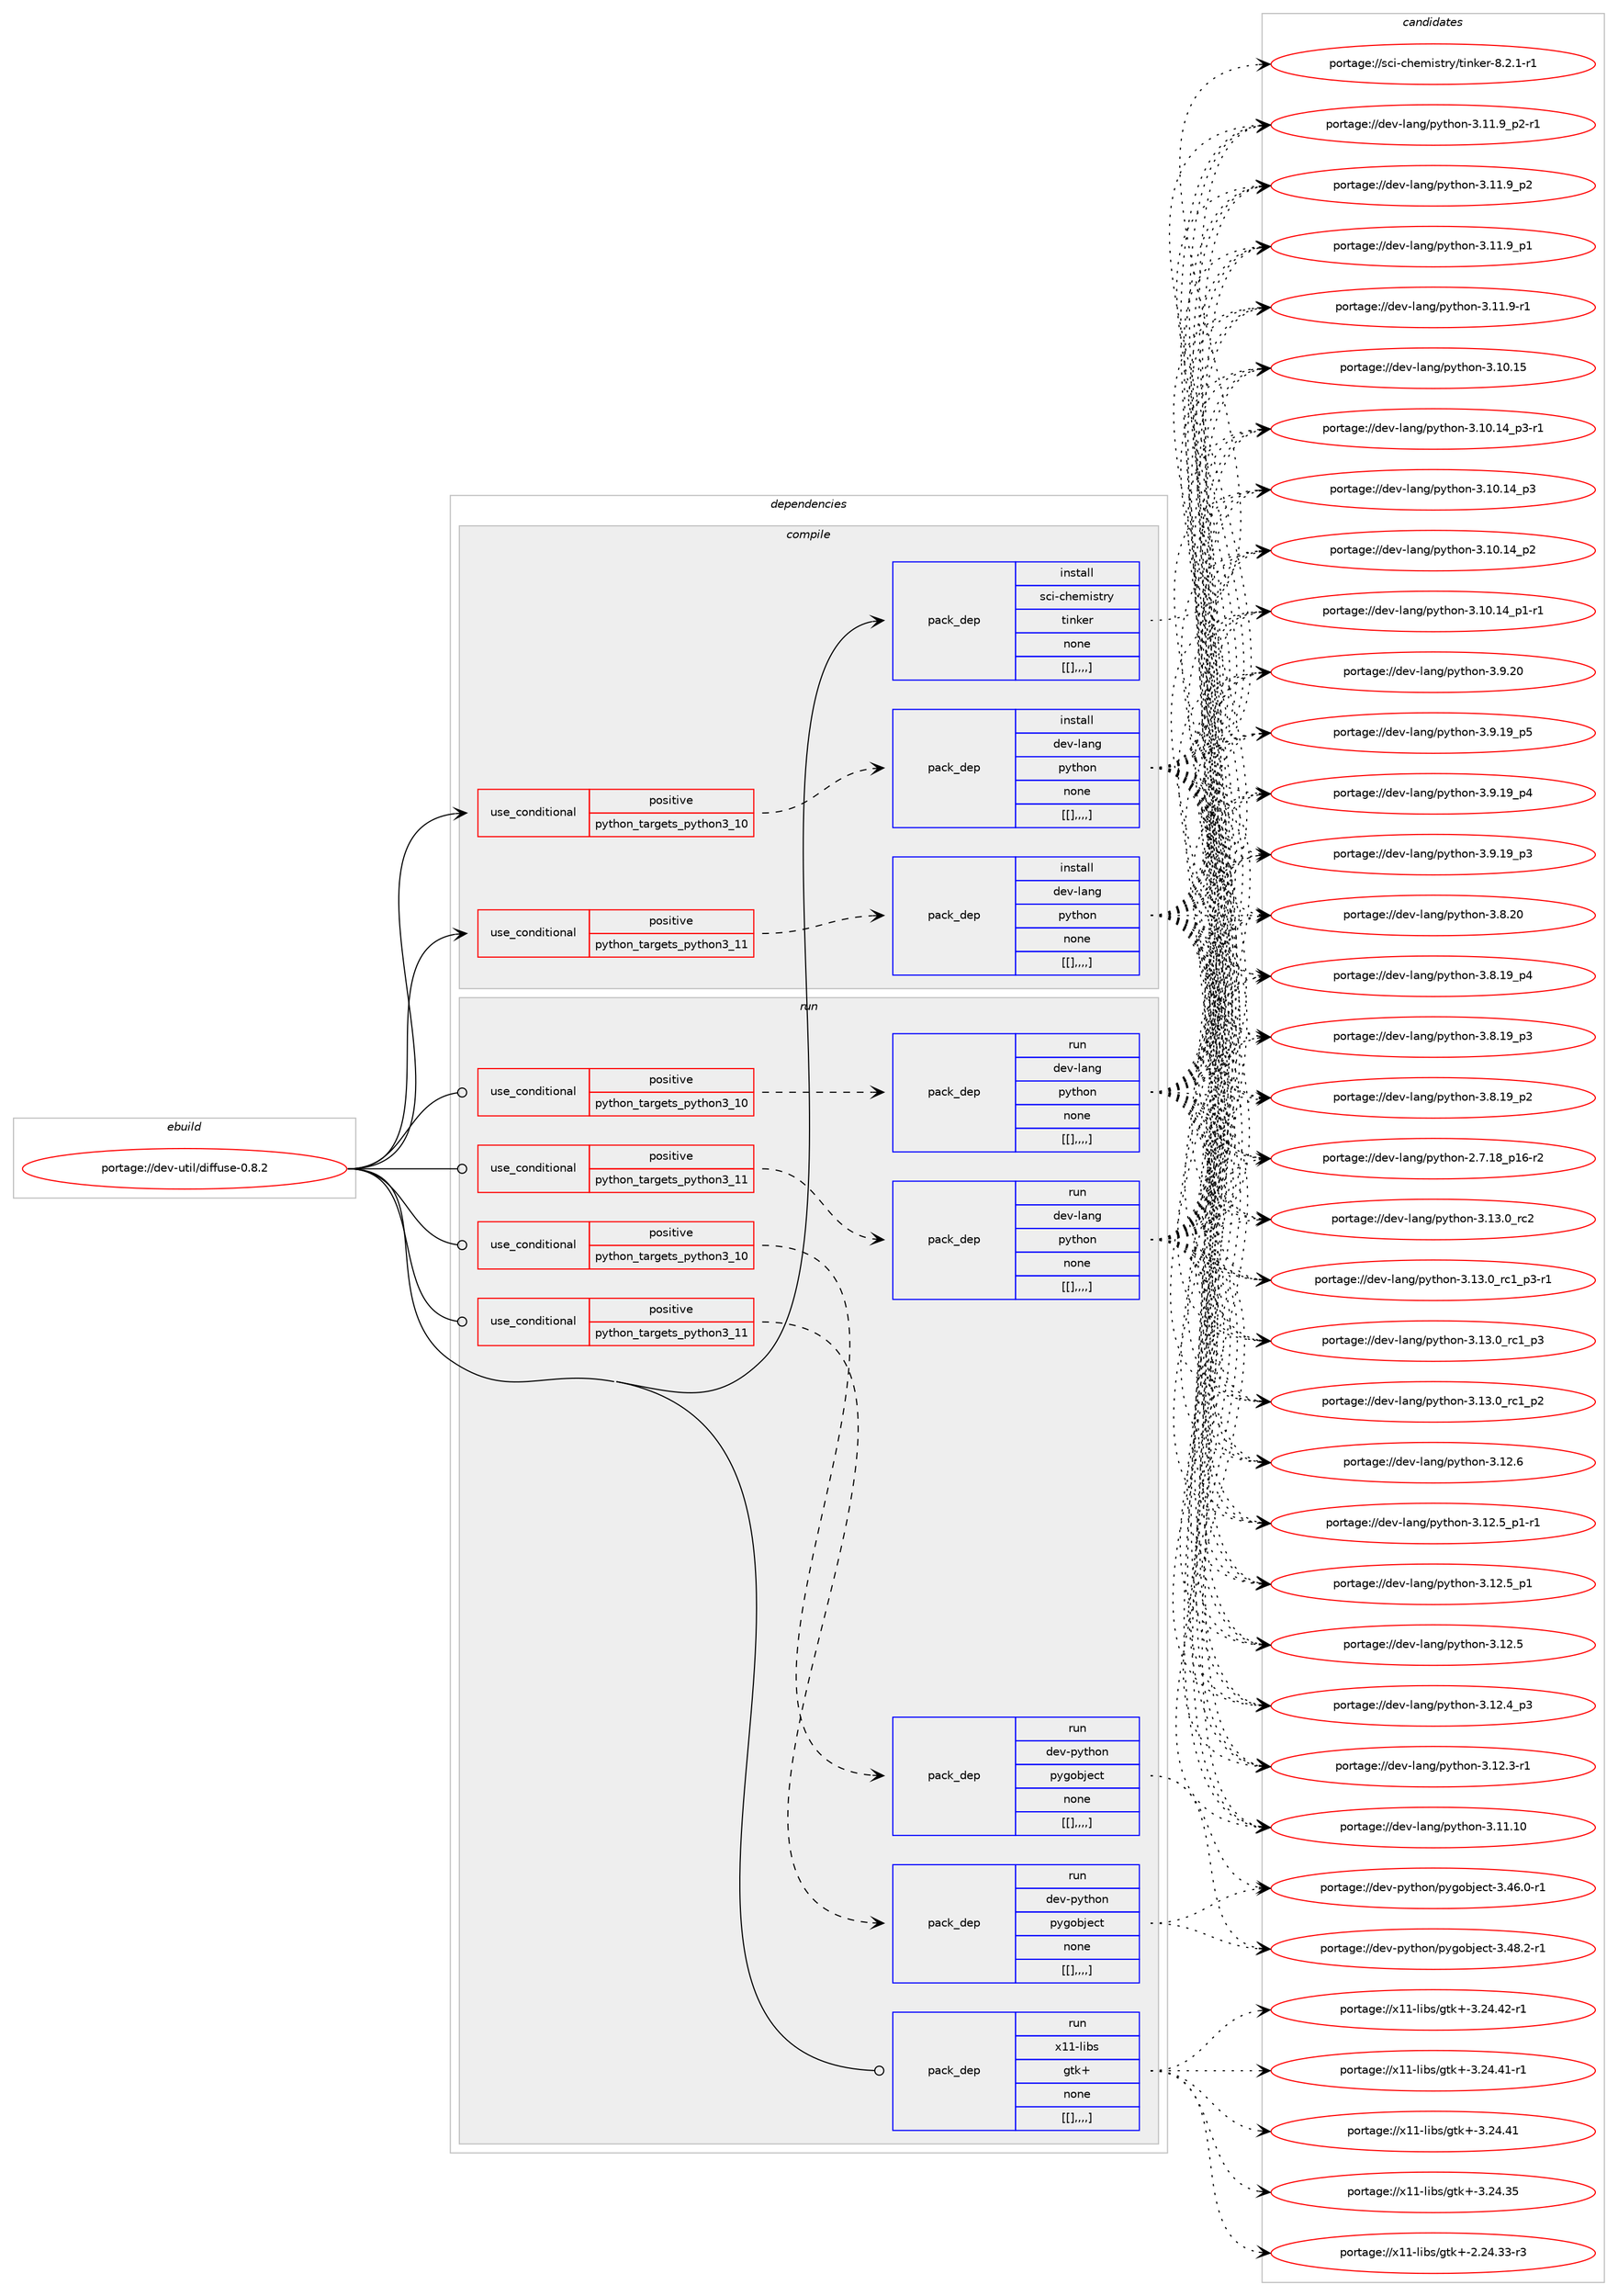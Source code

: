 digraph prolog {

# *************
# Graph options
# *************

newrank=true;
concentrate=true;
compound=true;
graph [rankdir=LR,fontname=Helvetica,fontsize=10,ranksep=1.5];#, ranksep=2.5, nodesep=0.2];
edge  [arrowhead=vee];
node  [fontname=Helvetica,fontsize=10];

# **********
# The ebuild
# **********

subgraph cluster_leftcol {
color=gray;
label=<<i>ebuild</i>>;
id [label="portage://dev-util/diffuse-0.8.2", color=red, width=4, href="../dev-util/diffuse-0.8.2.svg"];
}

# ****************
# The dependencies
# ****************

subgraph cluster_midcol {
color=gray;
label=<<i>dependencies</i>>;
subgraph cluster_compile {
fillcolor="#eeeeee";
style=filled;
label=<<i>compile</i>>;
subgraph cond62107 {
dependency217828 [label=<<TABLE BORDER="0" CELLBORDER="1" CELLSPACING="0" CELLPADDING="4"><TR><TD ROWSPAN="3" CELLPADDING="10">use_conditional</TD></TR><TR><TD>positive</TD></TR><TR><TD>python_targets_python3_10</TD></TR></TABLE>>, shape=none, color=red];
subgraph pack154321 {
dependency217829 [label=<<TABLE BORDER="0" CELLBORDER="1" CELLSPACING="0" CELLPADDING="4" WIDTH="220"><TR><TD ROWSPAN="6" CELLPADDING="30">pack_dep</TD></TR><TR><TD WIDTH="110">install</TD></TR><TR><TD>dev-lang</TD></TR><TR><TD>python</TD></TR><TR><TD>none</TD></TR><TR><TD>[[],,,,]</TD></TR></TABLE>>, shape=none, color=blue];
}
dependency217828:e -> dependency217829:w [weight=20,style="dashed",arrowhead="vee"];
}
id:e -> dependency217828:w [weight=20,style="solid",arrowhead="vee"];
subgraph cond62108 {
dependency217830 [label=<<TABLE BORDER="0" CELLBORDER="1" CELLSPACING="0" CELLPADDING="4"><TR><TD ROWSPAN="3" CELLPADDING="10">use_conditional</TD></TR><TR><TD>positive</TD></TR><TR><TD>python_targets_python3_11</TD></TR></TABLE>>, shape=none, color=red];
subgraph pack154322 {
dependency217831 [label=<<TABLE BORDER="0" CELLBORDER="1" CELLSPACING="0" CELLPADDING="4" WIDTH="220"><TR><TD ROWSPAN="6" CELLPADDING="30">pack_dep</TD></TR><TR><TD WIDTH="110">install</TD></TR><TR><TD>dev-lang</TD></TR><TR><TD>python</TD></TR><TR><TD>none</TD></TR><TR><TD>[[],,,,]</TD></TR></TABLE>>, shape=none, color=blue];
}
dependency217830:e -> dependency217831:w [weight=20,style="dashed",arrowhead="vee"];
}
id:e -> dependency217830:w [weight=20,style="solid",arrowhead="vee"];
subgraph pack154323 {
dependency217832 [label=<<TABLE BORDER="0" CELLBORDER="1" CELLSPACING="0" CELLPADDING="4" WIDTH="220"><TR><TD ROWSPAN="6" CELLPADDING="30">pack_dep</TD></TR><TR><TD WIDTH="110">install</TD></TR><TR><TD>sci-chemistry</TD></TR><TR><TD>tinker</TD></TR><TR><TD>none</TD></TR><TR><TD>[[],,,,]</TD></TR></TABLE>>, shape=none, color=blue];
}
id:e -> dependency217832:w [weight=20,style="solid",arrowhead="vee"];
}
subgraph cluster_compileandrun {
fillcolor="#eeeeee";
style=filled;
label=<<i>compile and run</i>>;
}
subgraph cluster_run {
fillcolor="#eeeeee";
style=filled;
label=<<i>run</i>>;
subgraph cond62109 {
dependency217833 [label=<<TABLE BORDER="0" CELLBORDER="1" CELLSPACING="0" CELLPADDING="4"><TR><TD ROWSPAN="3" CELLPADDING="10">use_conditional</TD></TR><TR><TD>positive</TD></TR><TR><TD>python_targets_python3_10</TD></TR></TABLE>>, shape=none, color=red];
subgraph pack154324 {
dependency217834 [label=<<TABLE BORDER="0" CELLBORDER="1" CELLSPACING="0" CELLPADDING="4" WIDTH="220"><TR><TD ROWSPAN="6" CELLPADDING="30">pack_dep</TD></TR><TR><TD WIDTH="110">run</TD></TR><TR><TD>dev-lang</TD></TR><TR><TD>python</TD></TR><TR><TD>none</TD></TR><TR><TD>[[],,,,]</TD></TR></TABLE>>, shape=none, color=blue];
}
dependency217833:e -> dependency217834:w [weight=20,style="dashed",arrowhead="vee"];
}
id:e -> dependency217833:w [weight=20,style="solid",arrowhead="odot"];
subgraph cond62110 {
dependency217835 [label=<<TABLE BORDER="0" CELLBORDER="1" CELLSPACING="0" CELLPADDING="4"><TR><TD ROWSPAN="3" CELLPADDING="10">use_conditional</TD></TR><TR><TD>positive</TD></TR><TR><TD>python_targets_python3_10</TD></TR></TABLE>>, shape=none, color=red];
subgraph pack154325 {
dependency217836 [label=<<TABLE BORDER="0" CELLBORDER="1" CELLSPACING="0" CELLPADDING="4" WIDTH="220"><TR><TD ROWSPAN="6" CELLPADDING="30">pack_dep</TD></TR><TR><TD WIDTH="110">run</TD></TR><TR><TD>dev-python</TD></TR><TR><TD>pygobject</TD></TR><TR><TD>none</TD></TR><TR><TD>[[],,,,]</TD></TR></TABLE>>, shape=none, color=blue];
}
dependency217835:e -> dependency217836:w [weight=20,style="dashed",arrowhead="vee"];
}
id:e -> dependency217835:w [weight=20,style="solid",arrowhead="odot"];
subgraph cond62111 {
dependency217837 [label=<<TABLE BORDER="0" CELLBORDER="1" CELLSPACING="0" CELLPADDING="4"><TR><TD ROWSPAN="3" CELLPADDING="10">use_conditional</TD></TR><TR><TD>positive</TD></TR><TR><TD>python_targets_python3_11</TD></TR></TABLE>>, shape=none, color=red];
subgraph pack154326 {
dependency217838 [label=<<TABLE BORDER="0" CELLBORDER="1" CELLSPACING="0" CELLPADDING="4" WIDTH="220"><TR><TD ROWSPAN="6" CELLPADDING="30">pack_dep</TD></TR><TR><TD WIDTH="110">run</TD></TR><TR><TD>dev-lang</TD></TR><TR><TD>python</TD></TR><TR><TD>none</TD></TR><TR><TD>[[],,,,]</TD></TR></TABLE>>, shape=none, color=blue];
}
dependency217837:e -> dependency217838:w [weight=20,style="dashed",arrowhead="vee"];
}
id:e -> dependency217837:w [weight=20,style="solid",arrowhead="odot"];
subgraph cond62112 {
dependency217839 [label=<<TABLE BORDER="0" CELLBORDER="1" CELLSPACING="0" CELLPADDING="4"><TR><TD ROWSPAN="3" CELLPADDING="10">use_conditional</TD></TR><TR><TD>positive</TD></TR><TR><TD>python_targets_python3_11</TD></TR></TABLE>>, shape=none, color=red];
subgraph pack154327 {
dependency217840 [label=<<TABLE BORDER="0" CELLBORDER="1" CELLSPACING="0" CELLPADDING="4" WIDTH="220"><TR><TD ROWSPAN="6" CELLPADDING="30">pack_dep</TD></TR><TR><TD WIDTH="110">run</TD></TR><TR><TD>dev-python</TD></TR><TR><TD>pygobject</TD></TR><TR><TD>none</TD></TR><TR><TD>[[],,,,]</TD></TR></TABLE>>, shape=none, color=blue];
}
dependency217839:e -> dependency217840:w [weight=20,style="dashed",arrowhead="vee"];
}
id:e -> dependency217839:w [weight=20,style="solid",arrowhead="odot"];
subgraph pack154328 {
dependency217841 [label=<<TABLE BORDER="0" CELLBORDER="1" CELLSPACING="0" CELLPADDING="4" WIDTH="220"><TR><TD ROWSPAN="6" CELLPADDING="30">pack_dep</TD></TR><TR><TD WIDTH="110">run</TD></TR><TR><TD>x11-libs</TD></TR><TR><TD>gtk+</TD></TR><TR><TD>none</TD></TR><TR><TD>[[],,,,]</TD></TR></TABLE>>, shape=none, color=blue];
}
id:e -> dependency217841:w [weight=20,style="solid",arrowhead="odot"];
}
}

# **************
# The candidates
# **************

subgraph cluster_choices {
rank=same;
color=gray;
label=<<i>candidates</i>>;

subgraph choice154321 {
color=black;
nodesep=1;
choice10010111845108971101034711212111610411111045514649514648951149950 [label="portage://dev-lang/python-3.13.0_rc2", color=red, width=4,href="../dev-lang/python-3.13.0_rc2.svg"];
choice1001011184510897110103471121211161041111104551464951464895114994995112514511449 [label="portage://dev-lang/python-3.13.0_rc1_p3-r1", color=red, width=4,href="../dev-lang/python-3.13.0_rc1_p3-r1.svg"];
choice100101118451089711010347112121116104111110455146495146489511499499511251 [label="portage://dev-lang/python-3.13.0_rc1_p3", color=red, width=4,href="../dev-lang/python-3.13.0_rc1_p3.svg"];
choice100101118451089711010347112121116104111110455146495146489511499499511250 [label="portage://dev-lang/python-3.13.0_rc1_p2", color=red, width=4,href="../dev-lang/python-3.13.0_rc1_p2.svg"];
choice10010111845108971101034711212111610411111045514649504654 [label="portage://dev-lang/python-3.12.6", color=red, width=4,href="../dev-lang/python-3.12.6.svg"];
choice1001011184510897110103471121211161041111104551464950465395112494511449 [label="portage://dev-lang/python-3.12.5_p1-r1", color=red, width=4,href="../dev-lang/python-3.12.5_p1-r1.svg"];
choice100101118451089711010347112121116104111110455146495046539511249 [label="portage://dev-lang/python-3.12.5_p1", color=red, width=4,href="../dev-lang/python-3.12.5_p1.svg"];
choice10010111845108971101034711212111610411111045514649504653 [label="portage://dev-lang/python-3.12.5", color=red, width=4,href="../dev-lang/python-3.12.5.svg"];
choice100101118451089711010347112121116104111110455146495046529511251 [label="portage://dev-lang/python-3.12.4_p3", color=red, width=4,href="../dev-lang/python-3.12.4_p3.svg"];
choice100101118451089711010347112121116104111110455146495046514511449 [label="portage://dev-lang/python-3.12.3-r1", color=red, width=4,href="../dev-lang/python-3.12.3-r1.svg"];
choice1001011184510897110103471121211161041111104551464949464948 [label="portage://dev-lang/python-3.11.10", color=red, width=4,href="../dev-lang/python-3.11.10.svg"];
choice1001011184510897110103471121211161041111104551464949465795112504511449 [label="portage://dev-lang/python-3.11.9_p2-r1", color=red, width=4,href="../dev-lang/python-3.11.9_p2-r1.svg"];
choice100101118451089711010347112121116104111110455146494946579511250 [label="portage://dev-lang/python-3.11.9_p2", color=red, width=4,href="../dev-lang/python-3.11.9_p2.svg"];
choice100101118451089711010347112121116104111110455146494946579511249 [label="portage://dev-lang/python-3.11.9_p1", color=red, width=4,href="../dev-lang/python-3.11.9_p1.svg"];
choice100101118451089711010347112121116104111110455146494946574511449 [label="portage://dev-lang/python-3.11.9-r1", color=red, width=4,href="../dev-lang/python-3.11.9-r1.svg"];
choice1001011184510897110103471121211161041111104551464948464953 [label="portage://dev-lang/python-3.10.15", color=red, width=4,href="../dev-lang/python-3.10.15.svg"];
choice100101118451089711010347112121116104111110455146494846495295112514511449 [label="portage://dev-lang/python-3.10.14_p3-r1", color=red, width=4,href="../dev-lang/python-3.10.14_p3-r1.svg"];
choice10010111845108971101034711212111610411111045514649484649529511251 [label="portage://dev-lang/python-3.10.14_p3", color=red, width=4,href="../dev-lang/python-3.10.14_p3.svg"];
choice10010111845108971101034711212111610411111045514649484649529511250 [label="portage://dev-lang/python-3.10.14_p2", color=red, width=4,href="../dev-lang/python-3.10.14_p2.svg"];
choice100101118451089711010347112121116104111110455146494846495295112494511449 [label="portage://dev-lang/python-3.10.14_p1-r1", color=red, width=4,href="../dev-lang/python-3.10.14_p1-r1.svg"];
choice10010111845108971101034711212111610411111045514657465048 [label="portage://dev-lang/python-3.9.20", color=red, width=4,href="../dev-lang/python-3.9.20.svg"];
choice100101118451089711010347112121116104111110455146574649579511253 [label="portage://dev-lang/python-3.9.19_p5", color=red, width=4,href="../dev-lang/python-3.9.19_p5.svg"];
choice100101118451089711010347112121116104111110455146574649579511252 [label="portage://dev-lang/python-3.9.19_p4", color=red, width=4,href="../dev-lang/python-3.9.19_p4.svg"];
choice100101118451089711010347112121116104111110455146574649579511251 [label="portage://dev-lang/python-3.9.19_p3", color=red, width=4,href="../dev-lang/python-3.9.19_p3.svg"];
choice10010111845108971101034711212111610411111045514656465048 [label="portage://dev-lang/python-3.8.20", color=red, width=4,href="../dev-lang/python-3.8.20.svg"];
choice100101118451089711010347112121116104111110455146564649579511252 [label="portage://dev-lang/python-3.8.19_p4", color=red, width=4,href="../dev-lang/python-3.8.19_p4.svg"];
choice100101118451089711010347112121116104111110455146564649579511251 [label="portage://dev-lang/python-3.8.19_p3", color=red, width=4,href="../dev-lang/python-3.8.19_p3.svg"];
choice100101118451089711010347112121116104111110455146564649579511250 [label="portage://dev-lang/python-3.8.19_p2", color=red, width=4,href="../dev-lang/python-3.8.19_p2.svg"];
choice100101118451089711010347112121116104111110455046554649569511249544511450 [label="portage://dev-lang/python-2.7.18_p16-r2", color=red, width=4,href="../dev-lang/python-2.7.18_p16-r2.svg"];
dependency217829:e -> choice10010111845108971101034711212111610411111045514649514648951149950:w [style=dotted,weight="100"];
dependency217829:e -> choice1001011184510897110103471121211161041111104551464951464895114994995112514511449:w [style=dotted,weight="100"];
dependency217829:e -> choice100101118451089711010347112121116104111110455146495146489511499499511251:w [style=dotted,weight="100"];
dependency217829:e -> choice100101118451089711010347112121116104111110455146495146489511499499511250:w [style=dotted,weight="100"];
dependency217829:e -> choice10010111845108971101034711212111610411111045514649504654:w [style=dotted,weight="100"];
dependency217829:e -> choice1001011184510897110103471121211161041111104551464950465395112494511449:w [style=dotted,weight="100"];
dependency217829:e -> choice100101118451089711010347112121116104111110455146495046539511249:w [style=dotted,weight="100"];
dependency217829:e -> choice10010111845108971101034711212111610411111045514649504653:w [style=dotted,weight="100"];
dependency217829:e -> choice100101118451089711010347112121116104111110455146495046529511251:w [style=dotted,weight="100"];
dependency217829:e -> choice100101118451089711010347112121116104111110455146495046514511449:w [style=dotted,weight="100"];
dependency217829:e -> choice1001011184510897110103471121211161041111104551464949464948:w [style=dotted,weight="100"];
dependency217829:e -> choice1001011184510897110103471121211161041111104551464949465795112504511449:w [style=dotted,weight="100"];
dependency217829:e -> choice100101118451089711010347112121116104111110455146494946579511250:w [style=dotted,weight="100"];
dependency217829:e -> choice100101118451089711010347112121116104111110455146494946579511249:w [style=dotted,weight="100"];
dependency217829:e -> choice100101118451089711010347112121116104111110455146494946574511449:w [style=dotted,weight="100"];
dependency217829:e -> choice1001011184510897110103471121211161041111104551464948464953:w [style=dotted,weight="100"];
dependency217829:e -> choice100101118451089711010347112121116104111110455146494846495295112514511449:w [style=dotted,weight="100"];
dependency217829:e -> choice10010111845108971101034711212111610411111045514649484649529511251:w [style=dotted,weight="100"];
dependency217829:e -> choice10010111845108971101034711212111610411111045514649484649529511250:w [style=dotted,weight="100"];
dependency217829:e -> choice100101118451089711010347112121116104111110455146494846495295112494511449:w [style=dotted,weight="100"];
dependency217829:e -> choice10010111845108971101034711212111610411111045514657465048:w [style=dotted,weight="100"];
dependency217829:e -> choice100101118451089711010347112121116104111110455146574649579511253:w [style=dotted,weight="100"];
dependency217829:e -> choice100101118451089711010347112121116104111110455146574649579511252:w [style=dotted,weight="100"];
dependency217829:e -> choice100101118451089711010347112121116104111110455146574649579511251:w [style=dotted,weight="100"];
dependency217829:e -> choice10010111845108971101034711212111610411111045514656465048:w [style=dotted,weight="100"];
dependency217829:e -> choice100101118451089711010347112121116104111110455146564649579511252:w [style=dotted,weight="100"];
dependency217829:e -> choice100101118451089711010347112121116104111110455146564649579511251:w [style=dotted,weight="100"];
dependency217829:e -> choice100101118451089711010347112121116104111110455146564649579511250:w [style=dotted,weight="100"];
dependency217829:e -> choice100101118451089711010347112121116104111110455046554649569511249544511450:w [style=dotted,weight="100"];
}
subgraph choice154322 {
color=black;
nodesep=1;
choice10010111845108971101034711212111610411111045514649514648951149950 [label="portage://dev-lang/python-3.13.0_rc2", color=red, width=4,href="../dev-lang/python-3.13.0_rc2.svg"];
choice1001011184510897110103471121211161041111104551464951464895114994995112514511449 [label="portage://dev-lang/python-3.13.0_rc1_p3-r1", color=red, width=4,href="../dev-lang/python-3.13.0_rc1_p3-r1.svg"];
choice100101118451089711010347112121116104111110455146495146489511499499511251 [label="portage://dev-lang/python-3.13.0_rc1_p3", color=red, width=4,href="../dev-lang/python-3.13.0_rc1_p3.svg"];
choice100101118451089711010347112121116104111110455146495146489511499499511250 [label="portage://dev-lang/python-3.13.0_rc1_p2", color=red, width=4,href="../dev-lang/python-3.13.0_rc1_p2.svg"];
choice10010111845108971101034711212111610411111045514649504654 [label="portage://dev-lang/python-3.12.6", color=red, width=4,href="../dev-lang/python-3.12.6.svg"];
choice1001011184510897110103471121211161041111104551464950465395112494511449 [label="portage://dev-lang/python-3.12.5_p1-r1", color=red, width=4,href="../dev-lang/python-3.12.5_p1-r1.svg"];
choice100101118451089711010347112121116104111110455146495046539511249 [label="portage://dev-lang/python-3.12.5_p1", color=red, width=4,href="../dev-lang/python-3.12.5_p1.svg"];
choice10010111845108971101034711212111610411111045514649504653 [label="portage://dev-lang/python-3.12.5", color=red, width=4,href="../dev-lang/python-3.12.5.svg"];
choice100101118451089711010347112121116104111110455146495046529511251 [label="portage://dev-lang/python-3.12.4_p3", color=red, width=4,href="../dev-lang/python-3.12.4_p3.svg"];
choice100101118451089711010347112121116104111110455146495046514511449 [label="portage://dev-lang/python-3.12.3-r1", color=red, width=4,href="../dev-lang/python-3.12.3-r1.svg"];
choice1001011184510897110103471121211161041111104551464949464948 [label="portage://dev-lang/python-3.11.10", color=red, width=4,href="../dev-lang/python-3.11.10.svg"];
choice1001011184510897110103471121211161041111104551464949465795112504511449 [label="portage://dev-lang/python-3.11.9_p2-r1", color=red, width=4,href="../dev-lang/python-3.11.9_p2-r1.svg"];
choice100101118451089711010347112121116104111110455146494946579511250 [label="portage://dev-lang/python-3.11.9_p2", color=red, width=4,href="../dev-lang/python-3.11.9_p2.svg"];
choice100101118451089711010347112121116104111110455146494946579511249 [label="portage://dev-lang/python-3.11.9_p1", color=red, width=4,href="../dev-lang/python-3.11.9_p1.svg"];
choice100101118451089711010347112121116104111110455146494946574511449 [label="portage://dev-lang/python-3.11.9-r1", color=red, width=4,href="../dev-lang/python-3.11.9-r1.svg"];
choice1001011184510897110103471121211161041111104551464948464953 [label="portage://dev-lang/python-3.10.15", color=red, width=4,href="../dev-lang/python-3.10.15.svg"];
choice100101118451089711010347112121116104111110455146494846495295112514511449 [label="portage://dev-lang/python-3.10.14_p3-r1", color=red, width=4,href="../dev-lang/python-3.10.14_p3-r1.svg"];
choice10010111845108971101034711212111610411111045514649484649529511251 [label="portage://dev-lang/python-3.10.14_p3", color=red, width=4,href="../dev-lang/python-3.10.14_p3.svg"];
choice10010111845108971101034711212111610411111045514649484649529511250 [label="portage://dev-lang/python-3.10.14_p2", color=red, width=4,href="../dev-lang/python-3.10.14_p2.svg"];
choice100101118451089711010347112121116104111110455146494846495295112494511449 [label="portage://dev-lang/python-3.10.14_p1-r1", color=red, width=4,href="../dev-lang/python-3.10.14_p1-r1.svg"];
choice10010111845108971101034711212111610411111045514657465048 [label="portage://dev-lang/python-3.9.20", color=red, width=4,href="../dev-lang/python-3.9.20.svg"];
choice100101118451089711010347112121116104111110455146574649579511253 [label="portage://dev-lang/python-3.9.19_p5", color=red, width=4,href="../dev-lang/python-3.9.19_p5.svg"];
choice100101118451089711010347112121116104111110455146574649579511252 [label="portage://dev-lang/python-3.9.19_p4", color=red, width=4,href="../dev-lang/python-3.9.19_p4.svg"];
choice100101118451089711010347112121116104111110455146574649579511251 [label="portage://dev-lang/python-3.9.19_p3", color=red, width=4,href="../dev-lang/python-3.9.19_p3.svg"];
choice10010111845108971101034711212111610411111045514656465048 [label="portage://dev-lang/python-3.8.20", color=red, width=4,href="../dev-lang/python-3.8.20.svg"];
choice100101118451089711010347112121116104111110455146564649579511252 [label="portage://dev-lang/python-3.8.19_p4", color=red, width=4,href="../dev-lang/python-3.8.19_p4.svg"];
choice100101118451089711010347112121116104111110455146564649579511251 [label="portage://dev-lang/python-3.8.19_p3", color=red, width=4,href="../dev-lang/python-3.8.19_p3.svg"];
choice100101118451089711010347112121116104111110455146564649579511250 [label="portage://dev-lang/python-3.8.19_p2", color=red, width=4,href="../dev-lang/python-3.8.19_p2.svg"];
choice100101118451089711010347112121116104111110455046554649569511249544511450 [label="portage://dev-lang/python-2.7.18_p16-r2", color=red, width=4,href="../dev-lang/python-2.7.18_p16-r2.svg"];
dependency217831:e -> choice10010111845108971101034711212111610411111045514649514648951149950:w [style=dotted,weight="100"];
dependency217831:e -> choice1001011184510897110103471121211161041111104551464951464895114994995112514511449:w [style=dotted,weight="100"];
dependency217831:e -> choice100101118451089711010347112121116104111110455146495146489511499499511251:w [style=dotted,weight="100"];
dependency217831:e -> choice100101118451089711010347112121116104111110455146495146489511499499511250:w [style=dotted,weight="100"];
dependency217831:e -> choice10010111845108971101034711212111610411111045514649504654:w [style=dotted,weight="100"];
dependency217831:e -> choice1001011184510897110103471121211161041111104551464950465395112494511449:w [style=dotted,weight="100"];
dependency217831:e -> choice100101118451089711010347112121116104111110455146495046539511249:w [style=dotted,weight="100"];
dependency217831:e -> choice10010111845108971101034711212111610411111045514649504653:w [style=dotted,weight="100"];
dependency217831:e -> choice100101118451089711010347112121116104111110455146495046529511251:w [style=dotted,weight="100"];
dependency217831:e -> choice100101118451089711010347112121116104111110455146495046514511449:w [style=dotted,weight="100"];
dependency217831:e -> choice1001011184510897110103471121211161041111104551464949464948:w [style=dotted,weight="100"];
dependency217831:e -> choice1001011184510897110103471121211161041111104551464949465795112504511449:w [style=dotted,weight="100"];
dependency217831:e -> choice100101118451089711010347112121116104111110455146494946579511250:w [style=dotted,weight="100"];
dependency217831:e -> choice100101118451089711010347112121116104111110455146494946579511249:w [style=dotted,weight="100"];
dependency217831:e -> choice100101118451089711010347112121116104111110455146494946574511449:w [style=dotted,weight="100"];
dependency217831:e -> choice1001011184510897110103471121211161041111104551464948464953:w [style=dotted,weight="100"];
dependency217831:e -> choice100101118451089711010347112121116104111110455146494846495295112514511449:w [style=dotted,weight="100"];
dependency217831:e -> choice10010111845108971101034711212111610411111045514649484649529511251:w [style=dotted,weight="100"];
dependency217831:e -> choice10010111845108971101034711212111610411111045514649484649529511250:w [style=dotted,weight="100"];
dependency217831:e -> choice100101118451089711010347112121116104111110455146494846495295112494511449:w [style=dotted,weight="100"];
dependency217831:e -> choice10010111845108971101034711212111610411111045514657465048:w [style=dotted,weight="100"];
dependency217831:e -> choice100101118451089711010347112121116104111110455146574649579511253:w [style=dotted,weight="100"];
dependency217831:e -> choice100101118451089711010347112121116104111110455146574649579511252:w [style=dotted,weight="100"];
dependency217831:e -> choice100101118451089711010347112121116104111110455146574649579511251:w [style=dotted,weight="100"];
dependency217831:e -> choice10010111845108971101034711212111610411111045514656465048:w [style=dotted,weight="100"];
dependency217831:e -> choice100101118451089711010347112121116104111110455146564649579511252:w [style=dotted,weight="100"];
dependency217831:e -> choice100101118451089711010347112121116104111110455146564649579511251:w [style=dotted,weight="100"];
dependency217831:e -> choice100101118451089711010347112121116104111110455146564649579511250:w [style=dotted,weight="100"];
dependency217831:e -> choice100101118451089711010347112121116104111110455046554649569511249544511450:w [style=dotted,weight="100"];
}
subgraph choice154323 {
color=black;
nodesep=1;
choice115991054599104101109105115116114121471161051101071011144556465046494511449 [label="portage://sci-chemistry/tinker-8.2.1-r1", color=red, width=4,href="../sci-chemistry/tinker-8.2.1-r1.svg"];
dependency217832:e -> choice115991054599104101109105115116114121471161051101071011144556465046494511449:w [style=dotted,weight="100"];
}
subgraph choice154324 {
color=black;
nodesep=1;
choice10010111845108971101034711212111610411111045514649514648951149950 [label="portage://dev-lang/python-3.13.0_rc2", color=red, width=4,href="../dev-lang/python-3.13.0_rc2.svg"];
choice1001011184510897110103471121211161041111104551464951464895114994995112514511449 [label="portage://dev-lang/python-3.13.0_rc1_p3-r1", color=red, width=4,href="../dev-lang/python-3.13.0_rc1_p3-r1.svg"];
choice100101118451089711010347112121116104111110455146495146489511499499511251 [label="portage://dev-lang/python-3.13.0_rc1_p3", color=red, width=4,href="../dev-lang/python-3.13.0_rc1_p3.svg"];
choice100101118451089711010347112121116104111110455146495146489511499499511250 [label="portage://dev-lang/python-3.13.0_rc1_p2", color=red, width=4,href="../dev-lang/python-3.13.0_rc1_p2.svg"];
choice10010111845108971101034711212111610411111045514649504654 [label="portage://dev-lang/python-3.12.6", color=red, width=4,href="../dev-lang/python-3.12.6.svg"];
choice1001011184510897110103471121211161041111104551464950465395112494511449 [label="portage://dev-lang/python-3.12.5_p1-r1", color=red, width=4,href="../dev-lang/python-3.12.5_p1-r1.svg"];
choice100101118451089711010347112121116104111110455146495046539511249 [label="portage://dev-lang/python-3.12.5_p1", color=red, width=4,href="../dev-lang/python-3.12.5_p1.svg"];
choice10010111845108971101034711212111610411111045514649504653 [label="portage://dev-lang/python-3.12.5", color=red, width=4,href="../dev-lang/python-3.12.5.svg"];
choice100101118451089711010347112121116104111110455146495046529511251 [label="portage://dev-lang/python-3.12.4_p3", color=red, width=4,href="../dev-lang/python-3.12.4_p3.svg"];
choice100101118451089711010347112121116104111110455146495046514511449 [label="portage://dev-lang/python-3.12.3-r1", color=red, width=4,href="../dev-lang/python-3.12.3-r1.svg"];
choice1001011184510897110103471121211161041111104551464949464948 [label="portage://dev-lang/python-3.11.10", color=red, width=4,href="../dev-lang/python-3.11.10.svg"];
choice1001011184510897110103471121211161041111104551464949465795112504511449 [label="portage://dev-lang/python-3.11.9_p2-r1", color=red, width=4,href="../dev-lang/python-3.11.9_p2-r1.svg"];
choice100101118451089711010347112121116104111110455146494946579511250 [label="portage://dev-lang/python-3.11.9_p2", color=red, width=4,href="../dev-lang/python-3.11.9_p2.svg"];
choice100101118451089711010347112121116104111110455146494946579511249 [label="portage://dev-lang/python-3.11.9_p1", color=red, width=4,href="../dev-lang/python-3.11.9_p1.svg"];
choice100101118451089711010347112121116104111110455146494946574511449 [label="portage://dev-lang/python-3.11.9-r1", color=red, width=4,href="../dev-lang/python-3.11.9-r1.svg"];
choice1001011184510897110103471121211161041111104551464948464953 [label="portage://dev-lang/python-3.10.15", color=red, width=4,href="../dev-lang/python-3.10.15.svg"];
choice100101118451089711010347112121116104111110455146494846495295112514511449 [label="portage://dev-lang/python-3.10.14_p3-r1", color=red, width=4,href="../dev-lang/python-3.10.14_p3-r1.svg"];
choice10010111845108971101034711212111610411111045514649484649529511251 [label="portage://dev-lang/python-3.10.14_p3", color=red, width=4,href="../dev-lang/python-3.10.14_p3.svg"];
choice10010111845108971101034711212111610411111045514649484649529511250 [label="portage://dev-lang/python-3.10.14_p2", color=red, width=4,href="../dev-lang/python-3.10.14_p2.svg"];
choice100101118451089711010347112121116104111110455146494846495295112494511449 [label="portage://dev-lang/python-3.10.14_p1-r1", color=red, width=4,href="../dev-lang/python-3.10.14_p1-r1.svg"];
choice10010111845108971101034711212111610411111045514657465048 [label="portage://dev-lang/python-3.9.20", color=red, width=4,href="../dev-lang/python-3.9.20.svg"];
choice100101118451089711010347112121116104111110455146574649579511253 [label="portage://dev-lang/python-3.9.19_p5", color=red, width=4,href="../dev-lang/python-3.9.19_p5.svg"];
choice100101118451089711010347112121116104111110455146574649579511252 [label="portage://dev-lang/python-3.9.19_p4", color=red, width=4,href="../dev-lang/python-3.9.19_p4.svg"];
choice100101118451089711010347112121116104111110455146574649579511251 [label="portage://dev-lang/python-3.9.19_p3", color=red, width=4,href="../dev-lang/python-3.9.19_p3.svg"];
choice10010111845108971101034711212111610411111045514656465048 [label="portage://dev-lang/python-3.8.20", color=red, width=4,href="../dev-lang/python-3.8.20.svg"];
choice100101118451089711010347112121116104111110455146564649579511252 [label="portage://dev-lang/python-3.8.19_p4", color=red, width=4,href="../dev-lang/python-3.8.19_p4.svg"];
choice100101118451089711010347112121116104111110455146564649579511251 [label="portage://dev-lang/python-3.8.19_p3", color=red, width=4,href="../dev-lang/python-3.8.19_p3.svg"];
choice100101118451089711010347112121116104111110455146564649579511250 [label="portage://dev-lang/python-3.8.19_p2", color=red, width=4,href="../dev-lang/python-3.8.19_p2.svg"];
choice100101118451089711010347112121116104111110455046554649569511249544511450 [label="portage://dev-lang/python-2.7.18_p16-r2", color=red, width=4,href="../dev-lang/python-2.7.18_p16-r2.svg"];
dependency217834:e -> choice10010111845108971101034711212111610411111045514649514648951149950:w [style=dotted,weight="100"];
dependency217834:e -> choice1001011184510897110103471121211161041111104551464951464895114994995112514511449:w [style=dotted,weight="100"];
dependency217834:e -> choice100101118451089711010347112121116104111110455146495146489511499499511251:w [style=dotted,weight="100"];
dependency217834:e -> choice100101118451089711010347112121116104111110455146495146489511499499511250:w [style=dotted,weight="100"];
dependency217834:e -> choice10010111845108971101034711212111610411111045514649504654:w [style=dotted,weight="100"];
dependency217834:e -> choice1001011184510897110103471121211161041111104551464950465395112494511449:w [style=dotted,weight="100"];
dependency217834:e -> choice100101118451089711010347112121116104111110455146495046539511249:w [style=dotted,weight="100"];
dependency217834:e -> choice10010111845108971101034711212111610411111045514649504653:w [style=dotted,weight="100"];
dependency217834:e -> choice100101118451089711010347112121116104111110455146495046529511251:w [style=dotted,weight="100"];
dependency217834:e -> choice100101118451089711010347112121116104111110455146495046514511449:w [style=dotted,weight="100"];
dependency217834:e -> choice1001011184510897110103471121211161041111104551464949464948:w [style=dotted,weight="100"];
dependency217834:e -> choice1001011184510897110103471121211161041111104551464949465795112504511449:w [style=dotted,weight="100"];
dependency217834:e -> choice100101118451089711010347112121116104111110455146494946579511250:w [style=dotted,weight="100"];
dependency217834:e -> choice100101118451089711010347112121116104111110455146494946579511249:w [style=dotted,weight="100"];
dependency217834:e -> choice100101118451089711010347112121116104111110455146494946574511449:w [style=dotted,weight="100"];
dependency217834:e -> choice1001011184510897110103471121211161041111104551464948464953:w [style=dotted,weight="100"];
dependency217834:e -> choice100101118451089711010347112121116104111110455146494846495295112514511449:w [style=dotted,weight="100"];
dependency217834:e -> choice10010111845108971101034711212111610411111045514649484649529511251:w [style=dotted,weight="100"];
dependency217834:e -> choice10010111845108971101034711212111610411111045514649484649529511250:w [style=dotted,weight="100"];
dependency217834:e -> choice100101118451089711010347112121116104111110455146494846495295112494511449:w [style=dotted,weight="100"];
dependency217834:e -> choice10010111845108971101034711212111610411111045514657465048:w [style=dotted,weight="100"];
dependency217834:e -> choice100101118451089711010347112121116104111110455146574649579511253:w [style=dotted,weight="100"];
dependency217834:e -> choice100101118451089711010347112121116104111110455146574649579511252:w [style=dotted,weight="100"];
dependency217834:e -> choice100101118451089711010347112121116104111110455146574649579511251:w [style=dotted,weight="100"];
dependency217834:e -> choice10010111845108971101034711212111610411111045514656465048:w [style=dotted,weight="100"];
dependency217834:e -> choice100101118451089711010347112121116104111110455146564649579511252:w [style=dotted,weight="100"];
dependency217834:e -> choice100101118451089711010347112121116104111110455146564649579511251:w [style=dotted,weight="100"];
dependency217834:e -> choice100101118451089711010347112121116104111110455146564649579511250:w [style=dotted,weight="100"];
dependency217834:e -> choice100101118451089711010347112121116104111110455046554649569511249544511450:w [style=dotted,weight="100"];
}
subgraph choice154325 {
color=black;
nodesep=1;
choice10010111845112121116104111110471121211031119810610199116455146525646504511449 [label="portage://dev-python/pygobject-3.48.2-r1", color=red, width=4,href="../dev-python/pygobject-3.48.2-r1.svg"];
choice10010111845112121116104111110471121211031119810610199116455146525446484511449 [label="portage://dev-python/pygobject-3.46.0-r1", color=red, width=4,href="../dev-python/pygobject-3.46.0-r1.svg"];
dependency217836:e -> choice10010111845112121116104111110471121211031119810610199116455146525646504511449:w [style=dotted,weight="100"];
dependency217836:e -> choice10010111845112121116104111110471121211031119810610199116455146525446484511449:w [style=dotted,weight="100"];
}
subgraph choice154326 {
color=black;
nodesep=1;
choice10010111845108971101034711212111610411111045514649514648951149950 [label="portage://dev-lang/python-3.13.0_rc2", color=red, width=4,href="../dev-lang/python-3.13.0_rc2.svg"];
choice1001011184510897110103471121211161041111104551464951464895114994995112514511449 [label="portage://dev-lang/python-3.13.0_rc1_p3-r1", color=red, width=4,href="../dev-lang/python-3.13.0_rc1_p3-r1.svg"];
choice100101118451089711010347112121116104111110455146495146489511499499511251 [label="portage://dev-lang/python-3.13.0_rc1_p3", color=red, width=4,href="../dev-lang/python-3.13.0_rc1_p3.svg"];
choice100101118451089711010347112121116104111110455146495146489511499499511250 [label="portage://dev-lang/python-3.13.0_rc1_p2", color=red, width=4,href="../dev-lang/python-3.13.0_rc1_p2.svg"];
choice10010111845108971101034711212111610411111045514649504654 [label="portage://dev-lang/python-3.12.6", color=red, width=4,href="../dev-lang/python-3.12.6.svg"];
choice1001011184510897110103471121211161041111104551464950465395112494511449 [label="portage://dev-lang/python-3.12.5_p1-r1", color=red, width=4,href="../dev-lang/python-3.12.5_p1-r1.svg"];
choice100101118451089711010347112121116104111110455146495046539511249 [label="portage://dev-lang/python-3.12.5_p1", color=red, width=4,href="../dev-lang/python-3.12.5_p1.svg"];
choice10010111845108971101034711212111610411111045514649504653 [label="portage://dev-lang/python-3.12.5", color=red, width=4,href="../dev-lang/python-3.12.5.svg"];
choice100101118451089711010347112121116104111110455146495046529511251 [label="portage://dev-lang/python-3.12.4_p3", color=red, width=4,href="../dev-lang/python-3.12.4_p3.svg"];
choice100101118451089711010347112121116104111110455146495046514511449 [label="portage://dev-lang/python-3.12.3-r1", color=red, width=4,href="../dev-lang/python-3.12.3-r1.svg"];
choice1001011184510897110103471121211161041111104551464949464948 [label="portage://dev-lang/python-3.11.10", color=red, width=4,href="../dev-lang/python-3.11.10.svg"];
choice1001011184510897110103471121211161041111104551464949465795112504511449 [label="portage://dev-lang/python-3.11.9_p2-r1", color=red, width=4,href="../dev-lang/python-3.11.9_p2-r1.svg"];
choice100101118451089711010347112121116104111110455146494946579511250 [label="portage://dev-lang/python-3.11.9_p2", color=red, width=4,href="../dev-lang/python-3.11.9_p2.svg"];
choice100101118451089711010347112121116104111110455146494946579511249 [label="portage://dev-lang/python-3.11.9_p1", color=red, width=4,href="../dev-lang/python-3.11.9_p1.svg"];
choice100101118451089711010347112121116104111110455146494946574511449 [label="portage://dev-lang/python-3.11.9-r1", color=red, width=4,href="../dev-lang/python-3.11.9-r1.svg"];
choice1001011184510897110103471121211161041111104551464948464953 [label="portage://dev-lang/python-3.10.15", color=red, width=4,href="../dev-lang/python-3.10.15.svg"];
choice100101118451089711010347112121116104111110455146494846495295112514511449 [label="portage://dev-lang/python-3.10.14_p3-r1", color=red, width=4,href="../dev-lang/python-3.10.14_p3-r1.svg"];
choice10010111845108971101034711212111610411111045514649484649529511251 [label="portage://dev-lang/python-3.10.14_p3", color=red, width=4,href="../dev-lang/python-3.10.14_p3.svg"];
choice10010111845108971101034711212111610411111045514649484649529511250 [label="portage://dev-lang/python-3.10.14_p2", color=red, width=4,href="../dev-lang/python-3.10.14_p2.svg"];
choice100101118451089711010347112121116104111110455146494846495295112494511449 [label="portage://dev-lang/python-3.10.14_p1-r1", color=red, width=4,href="../dev-lang/python-3.10.14_p1-r1.svg"];
choice10010111845108971101034711212111610411111045514657465048 [label="portage://dev-lang/python-3.9.20", color=red, width=4,href="../dev-lang/python-3.9.20.svg"];
choice100101118451089711010347112121116104111110455146574649579511253 [label="portage://dev-lang/python-3.9.19_p5", color=red, width=4,href="../dev-lang/python-3.9.19_p5.svg"];
choice100101118451089711010347112121116104111110455146574649579511252 [label="portage://dev-lang/python-3.9.19_p4", color=red, width=4,href="../dev-lang/python-3.9.19_p4.svg"];
choice100101118451089711010347112121116104111110455146574649579511251 [label="portage://dev-lang/python-3.9.19_p3", color=red, width=4,href="../dev-lang/python-3.9.19_p3.svg"];
choice10010111845108971101034711212111610411111045514656465048 [label="portage://dev-lang/python-3.8.20", color=red, width=4,href="../dev-lang/python-3.8.20.svg"];
choice100101118451089711010347112121116104111110455146564649579511252 [label="portage://dev-lang/python-3.8.19_p4", color=red, width=4,href="../dev-lang/python-3.8.19_p4.svg"];
choice100101118451089711010347112121116104111110455146564649579511251 [label="portage://dev-lang/python-3.8.19_p3", color=red, width=4,href="../dev-lang/python-3.8.19_p3.svg"];
choice100101118451089711010347112121116104111110455146564649579511250 [label="portage://dev-lang/python-3.8.19_p2", color=red, width=4,href="../dev-lang/python-3.8.19_p2.svg"];
choice100101118451089711010347112121116104111110455046554649569511249544511450 [label="portage://dev-lang/python-2.7.18_p16-r2", color=red, width=4,href="../dev-lang/python-2.7.18_p16-r2.svg"];
dependency217838:e -> choice10010111845108971101034711212111610411111045514649514648951149950:w [style=dotted,weight="100"];
dependency217838:e -> choice1001011184510897110103471121211161041111104551464951464895114994995112514511449:w [style=dotted,weight="100"];
dependency217838:e -> choice100101118451089711010347112121116104111110455146495146489511499499511251:w [style=dotted,weight="100"];
dependency217838:e -> choice100101118451089711010347112121116104111110455146495146489511499499511250:w [style=dotted,weight="100"];
dependency217838:e -> choice10010111845108971101034711212111610411111045514649504654:w [style=dotted,weight="100"];
dependency217838:e -> choice1001011184510897110103471121211161041111104551464950465395112494511449:w [style=dotted,weight="100"];
dependency217838:e -> choice100101118451089711010347112121116104111110455146495046539511249:w [style=dotted,weight="100"];
dependency217838:e -> choice10010111845108971101034711212111610411111045514649504653:w [style=dotted,weight="100"];
dependency217838:e -> choice100101118451089711010347112121116104111110455146495046529511251:w [style=dotted,weight="100"];
dependency217838:e -> choice100101118451089711010347112121116104111110455146495046514511449:w [style=dotted,weight="100"];
dependency217838:e -> choice1001011184510897110103471121211161041111104551464949464948:w [style=dotted,weight="100"];
dependency217838:e -> choice1001011184510897110103471121211161041111104551464949465795112504511449:w [style=dotted,weight="100"];
dependency217838:e -> choice100101118451089711010347112121116104111110455146494946579511250:w [style=dotted,weight="100"];
dependency217838:e -> choice100101118451089711010347112121116104111110455146494946579511249:w [style=dotted,weight="100"];
dependency217838:e -> choice100101118451089711010347112121116104111110455146494946574511449:w [style=dotted,weight="100"];
dependency217838:e -> choice1001011184510897110103471121211161041111104551464948464953:w [style=dotted,weight="100"];
dependency217838:e -> choice100101118451089711010347112121116104111110455146494846495295112514511449:w [style=dotted,weight="100"];
dependency217838:e -> choice10010111845108971101034711212111610411111045514649484649529511251:w [style=dotted,weight="100"];
dependency217838:e -> choice10010111845108971101034711212111610411111045514649484649529511250:w [style=dotted,weight="100"];
dependency217838:e -> choice100101118451089711010347112121116104111110455146494846495295112494511449:w [style=dotted,weight="100"];
dependency217838:e -> choice10010111845108971101034711212111610411111045514657465048:w [style=dotted,weight="100"];
dependency217838:e -> choice100101118451089711010347112121116104111110455146574649579511253:w [style=dotted,weight="100"];
dependency217838:e -> choice100101118451089711010347112121116104111110455146574649579511252:w [style=dotted,weight="100"];
dependency217838:e -> choice100101118451089711010347112121116104111110455146574649579511251:w [style=dotted,weight="100"];
dependency217838:e -> choice10010111845108971101034711212111610411111045514656465048:w [style=dotted,weight="100"];
dependency217838:e -> choice100101118451089711010347112121116104111110455146564649579511252:w [style=dotted,weight="100"];
dependency217838:e -> choice100101118451089711010347112121116104111110455146564649579511251:w [style=dotted,weight="100"];
dependency217838:e -> choice100101118451089711010347112121116104111110455146564649579511250:w [style=dotted,weight="100"];
dependency217838:e -> choice100101118451089711010347112121116104111110455046554649569511249544511450:w [style=dotted,weight="100"];
}
subgraph choice154327 {
color=black;
nodesep=1;
choice10010111845112121116104111110471121211031119810610199116455146525646504511449 [label="portage://dev-python/pygobject-3.48.2-r1", color=red, width=4,href="../dev-python/pygobject-3.48.2-r1.svg"];
choice10010111845112121116104111110471121211031119810610199116455146525446484511449 [label="portage://dev-python/pygobject-3.46.0-r1", color=red, width=4,href="../dev-python/pygobject-3.46.0-r1.svg"];
dependency217840:e -> choice10010111845112121116104111110471121211031119810610199116455146525646504511449:w [style=dotted,weight="100"];
dependency217840:e -> choice10010111845112121116104111110471121211031119810610199116455146525446484511449:w [style=dotted,weight="100"];
}
subgraph choice154328 {
color=black;
nodesep=1;
choice12049494510810598115471031161074345514650524652504511449 [label="portage://x11-libs/gtk+-3.24.42-r1", color=red, width=4,href="../x11-libs/gtk+-3.24.42-r1.svg"];
choice12049494510810598115471031161074345514650524652494511449 [label="portage://x11-libs/gtk+-3.24.41-r1", color=red, width=4,href="../x11-libs/gtk+-3.24.41-r1.svg"];
choice1204949451081059811547103116107434551465052465249 [label="portage://x11-libs/gtk+-3.24.41", color=red, width=4,href="../x11-libs/gtk+-3.24.41.svg"];
choice1204949451081059811547103116107434551465052465153 [label="portage://x11-libs/gtk+-3.24.35", color=red, width=4,href="../x11-libs/gtk+-3.24.35.svg"];
choice12049494510810598115471031161074345504650524651514511451 [label="portage://x11-libs/gtk+-2.24.33-r3", color=red, width=4,href="../x11-libs/gtk+-2.24.33-r3.svg"];
dependency217841:e -> choice12049494510810598115471031161074345514650524652504511449:w [style=dotted,weight="100"];
dependency217841:e -> choice12049494510810598115471031161074345514650524652494511449:w [style=dotted,weight="100"];
dependency217841:e -> choice1204949451081059811547103116107434551465052465249:w [style=dotted,weight="100"];
dependency217841:e -> choice1204949451081059811547103116107434551465052465153:w [style=dotted,weight="100"];
dependency217841:e -> choice12049494510810598115471031161074345504650524651514511451:w [style=dotted,weight="100"];
}
}

}
